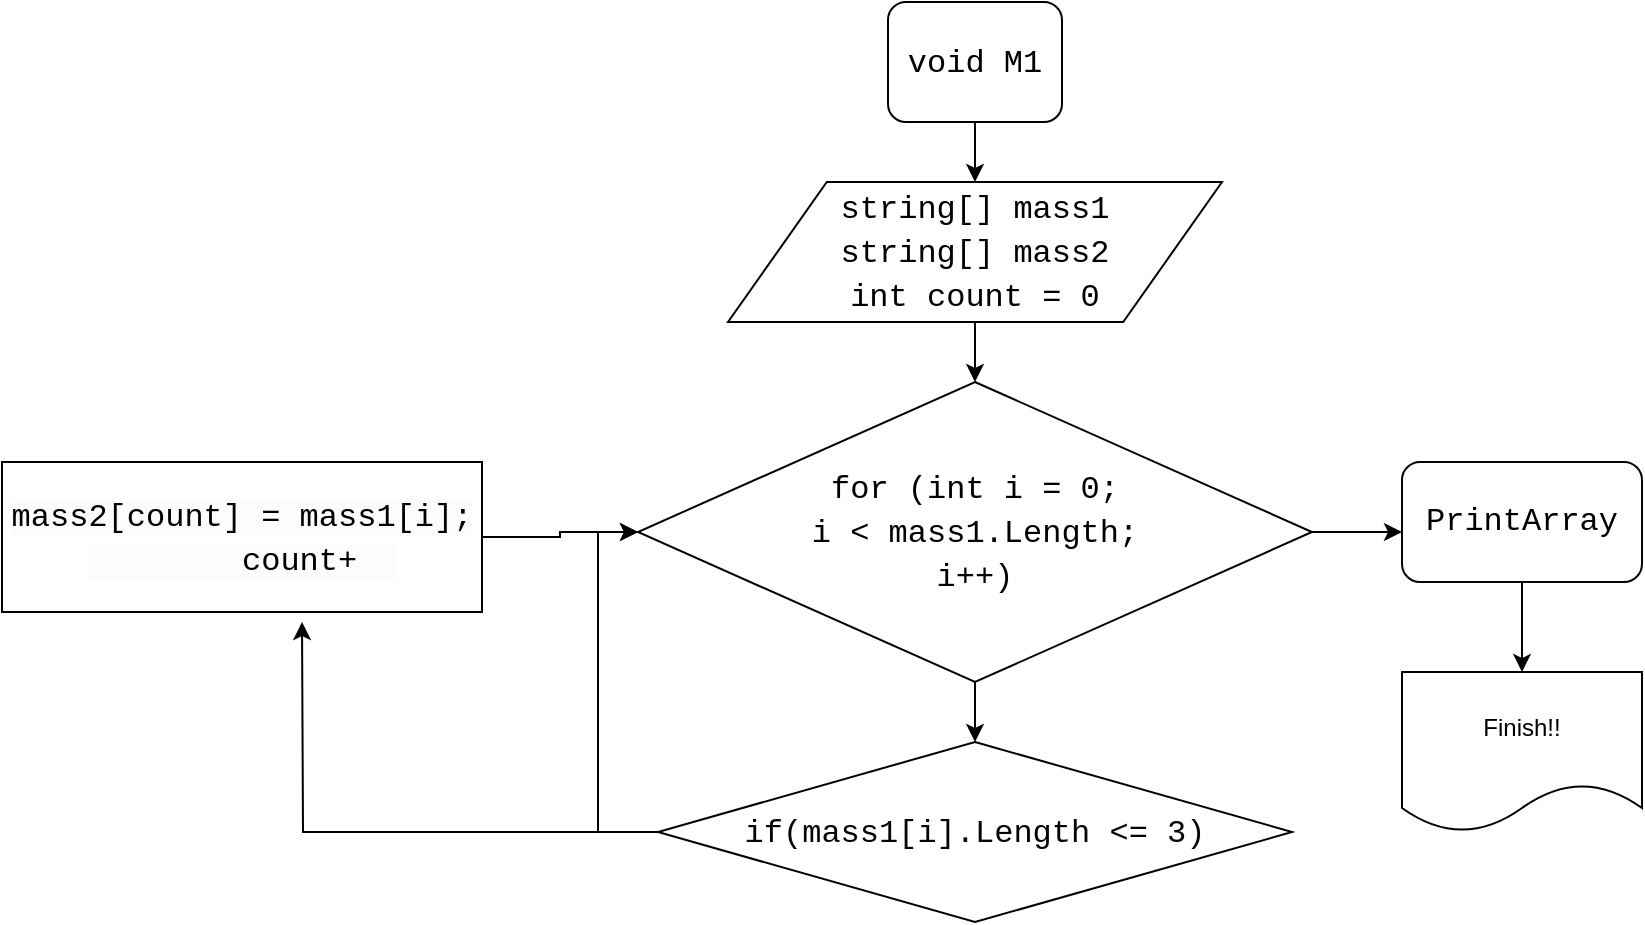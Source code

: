 <mxfile version="12.2.4" pages="1"><diagram id="1UvVw3CWveHfqteuWVEn" name="Page-1"><mxGraphModel dx="1242" dy="472" grid="1" gridSize="10" guides="1" tooltips="1" connect="1" arrows="1" fold="1" page="1" pageScale="1" pageWidth="827" pageHeight="1169" math="0" shadow="0"><root><mxCell id="0"/><mxCell id="1" parent="0"/><mxCell id="13" value="" style="edgeStyle=orthogonalEdgeStyle;rounded=0;orthogonalLoop=1;jettySize=auto;html=1;" parent="1" source="4" target="5" edge="1"><mxGeometry relative="1" as="geometry"/></mxCell><mxCell id="4" value="&lt;div style=&quot;font-family: &amp;#34;consolas&amp;#34; , &amp;#34;courier new&amp;#34; , monospace ; font-size: 16px ; line-height: 22px ; white-space: pre&quot;&gt;&lt;font style=&quot;background-color: rgb(255 , 255 , 255)&quot;&gt;void M1&lt;/font&gt;&lt;/div&gt;" style="rounded=1;whiteSpace=wrap;html=1;" parent="1" vertex="1"><mxGeometry x="493" y="10" width="87" height="60" as="geometry"/></mxCell><mxCell id="14" value="" style="edgeStyle=orthogonalEdgeStyle;rounded=0;orthogonalLoop=1;jettySize=auto;html=1;" parent="1" source="5" target="12" edge="1"><mxGeometry relative="1" as="geometry"/></mxCell><mxCell id="5" value="&lt;div style=&quot;font-family: &amp;#34;consolas&amp;#34; , &amp;#34;courier new&amp;#34; , monospace ; font-size: 16px ; line-height: 22px ; white-space: pre&quot;&gt;&lt;span style=&quot;background-color: rgb(255 , 255 , 255)&quot;&gt;string[] mass1&lt;/span&gt;&lt;/div&gt;&lt;div style=&quot;font-family: &amp;#34;consolas&amp;#34; , &amp;#34;courier new&amp;#34; , monospace ; font-size: 16px ; line-height: 22px ; white-space: pre&quot;&gt;&lt;div style=&quot;font-family: &amp;#34;consolas&amp;#34; , &amp;#34;courier new&amp;#34; , monospace ; line-height: 22px&quot;&gt;&lt;span style=&quot;background-color: rgb(255 , 255 , 255)&quot;&gt;string[] mass2&lt;/span&gt;&lt;/div&gt;&lt;div style=&quot;font-family: &amp;#34;consolas&amp;#34; , &amp;#34;courier new&amp;#34; , monospace ; line-height: 22px&quot;&gt;&lt;div style=&quot;font-family: &amp;#34;consolas&amp;#34; , &amp;#34;courier new&amp;#34; , monospace ; line-height: 22px&quot;&gt;&lt;span style=&quot;background-color: rgb(255 , 255 , 255)&quot;&gt;int count = 0&lt;/span&gt;&lt;/div&gt;&lt;/div&gt;&lt;/div&gt;" style="shape=parallelogram;perimeter=parallelogramPerimeter;whiteSpace=wrap;html=1;" parent="1" vertex="1"><mxGeometry x="413" y="100" width="247" height="70" as="geometry"/></mxCell><mxCell id="16" style="edgeStyle=orthogonalEdgeStyle;rounded=0;orthogonalLoop=1;jettySize=auto;html=1;" parent="1" source="9" edge="1"><mxGeometry relative="1" as="geometry"><mxPoint x="200" y="320" as="targetPoint"/></mxGeometry></mxCell><mxCell id="18" style="edgeStyle=orthogonalEdgeStyle;rounded=0;orthogonalLoop=1;jettySize=auto;html=1;exitX=0;exitY=0.5;exitDx=0;exitDy=0;entryX=0;entryY=0.5;entryDx=0;entryDy=0;" parent="1" source="9" target="12" edge="1"><mxGeometry relative="1" as="geometry"/></mxCell><mxCell id="9" value="&lt;div style=&quot;font-family: &amp;#34;consolas&amp;#34; , &amp;#34;courier new&amp;#34; , monospace ; font-size: 16px ; line-height: 22px ; white-space: pre&quot;&gt;&lt;font color=&quot;#050505&quot; style=&quot;background-color: rgb(255 , 255 , 255)&quot;&gt;if(mass1[i].Length &amp;lt;= 3)&lt;/font&gt;&lt;/div&gt;" style="rhombus;whiteSpace=wrap;html=1;" parent="1" vertex="1"><mxGeometry x="378" y="380" width="317" height="90" as="geometry"/></mxCell><mxCell id="19" value="" style="edgeStyle=orthogonalEdgeStyle;rounded=0;orthogonalLoop=1;jettySize=auto;html=1;" parent="1" source="11" target="12" edge="1"><mxGeometry relative="1" as="geometry"/></mxCell><mxCell id="11" value="&lt;div style=&quot;font-family: &amp;#34;consolas&amp;#34; , &amp;#34;courier new&amp;#34; , monospace ; font-size: 16px ; line-height: 22px ; white-space: pre&quot;&gt;&lt;div&gt;&lt;font style=&quot;background-color: rgb(252 , 252 , 252)&quot;&gt;mass2[count] = mass1[i];&lt;/font&gt;&lt;/div&gt;&lt;div&gt;&lt;font style=&quot;background-color: rgb(252 , 252 , 252)&quot;&gt;&amp;nbsp; &amp;nbsp; &amp;nbsp; &amp;nbsp; count+&lt;/font&gt;&lt;font color=&quot;#ffffff&quot; style=&quot;background-color: rgb(252 , 252 , 252)&quot;&gt;+;&lt;/font&gt;&lt;/div&gt;&lt;/div&gt;" style="rounded=0;whiteSpace=wrap;html=1;" parent="1" vertex="1"><mxGeometry x="50" y="240" width="240" height="75" as="geometry"/></mxCell><mxCell id="15" value="" style="edgeStyle=orthogonalEdgeStyle;rounded=0;orthogonalLoop=1;jettySize=auto;html=1;" parent="1" source="12" target="9" edge="1"><mxGeometry relative="1" as="geometry"/></mxCell><mxCell id="20" style="edgeStyle=orthogonalEdgeStyle;rounded=0;orthogonalLoop=1;jettySize=auto;html=1;exitX=1;exitY=0.5;exitDx=0;exitDy=0;" parent="1" source="12" edge="1"><mxGeometry relative="1" as="geometry"><mxPoint x="750" y="275" as="targetPoint"/></mxGeometry></mxCell><mxCell id="12" value="&lt;div style=&quot;font-family: &amp;#34;consolas&amp;#34; , &amp;#34;courier new&amp;#34; , monospace ; font-size: 16px ; line-height: 22px ; white-space: pre&quot;&gt;&lt;span style=&quot;background-color: rgb(255 , 255 , 255)&quot;&gt;for (int i = 0;&lt;/span&gt;&lt;/div&gt;&lt;div style=&quot;font-family: &amp;#34;consolas&amp;#34; , &amp;#34;courier new&amp;#34; , monospace ; font-size: 16px ; line-height: 22px ; white-space: pre&quot;&gt;&lt;span style=&quot;background-color: rgb(255 , 255 , 255)&quot;&gt; i &amp;lt; mass1.Length; &lt;/span&gt;&lt;/div&gt;&lt;div style=&quot;font-family: &amp;#34;consolas&amp;#34; , &amp;#34;courier new&amp;#34; , monospace ; font-size: 16px ; line-height: 22px ; white-space: pre&quot;&gt;&lt;span style=&quot;background-color: rgb(255 , 255 , 255)&quot;&gt;i++)&lt;/span&gt;&lt;/div&gt;" style="rhombus;whiteSpace=wrap;html=1;" parent="1" vertex="1"><mxGeometry x="368" y="200" width="337" height="150" as="geometry"/></mxCell><mxCell id="22" value="Finish!!" style="shape=document;whiteSpace=wrap;html=1;boundedLbl=1;" parent="1" vertex="1"><mxGeometry x="750" y="345" width="120" height="80" as="geometry"/></mxCell><mxCell id="26" value="" style="edgeStyle=orthogonalEdgeStyle;rounded=0;orthogonalLoop=1;jettySize=auto;html=1;" edge="1" parent="1" source="24" target="22"><mxGeometry relative="1" as="geometry"/></mxCell><mxCell id="24" value="&lt;span style=&quot;font-family: &amp;#34;consolas&amp;#34; , &amp;#34;courier new&amp;#34; , monospace ; font-size: 16px ; white-space: pre ; background-color: rgb(255 , 255 , 255)&quot;&gt;PrintArray&lt;/span&gt;" style="rounded=1;whiteSpace=wrap;html=1;strokeColor=#050505;fillColor=#FFFFFF;" parent="1" vertex="1"><mxGeometry x="750" y="240" width="120" height="60" as="geometry"/></mxCell></root></mxGraphModel></diagram></mxfile>